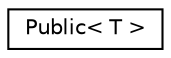 digraph G
{
  edge [fontname="Helvetica",fontsize="10",labelfontname="Helvetica",labelfontsize="10"];
  node [fontname="Helvetica",fontsize="10",shape=record];
  rankdir="LR";
  Node1 [label="Public\< T \>",height=0.2,width=0.4,color="black", fillcolor="white", style="filled",URL="$classPublic.html"];
}
